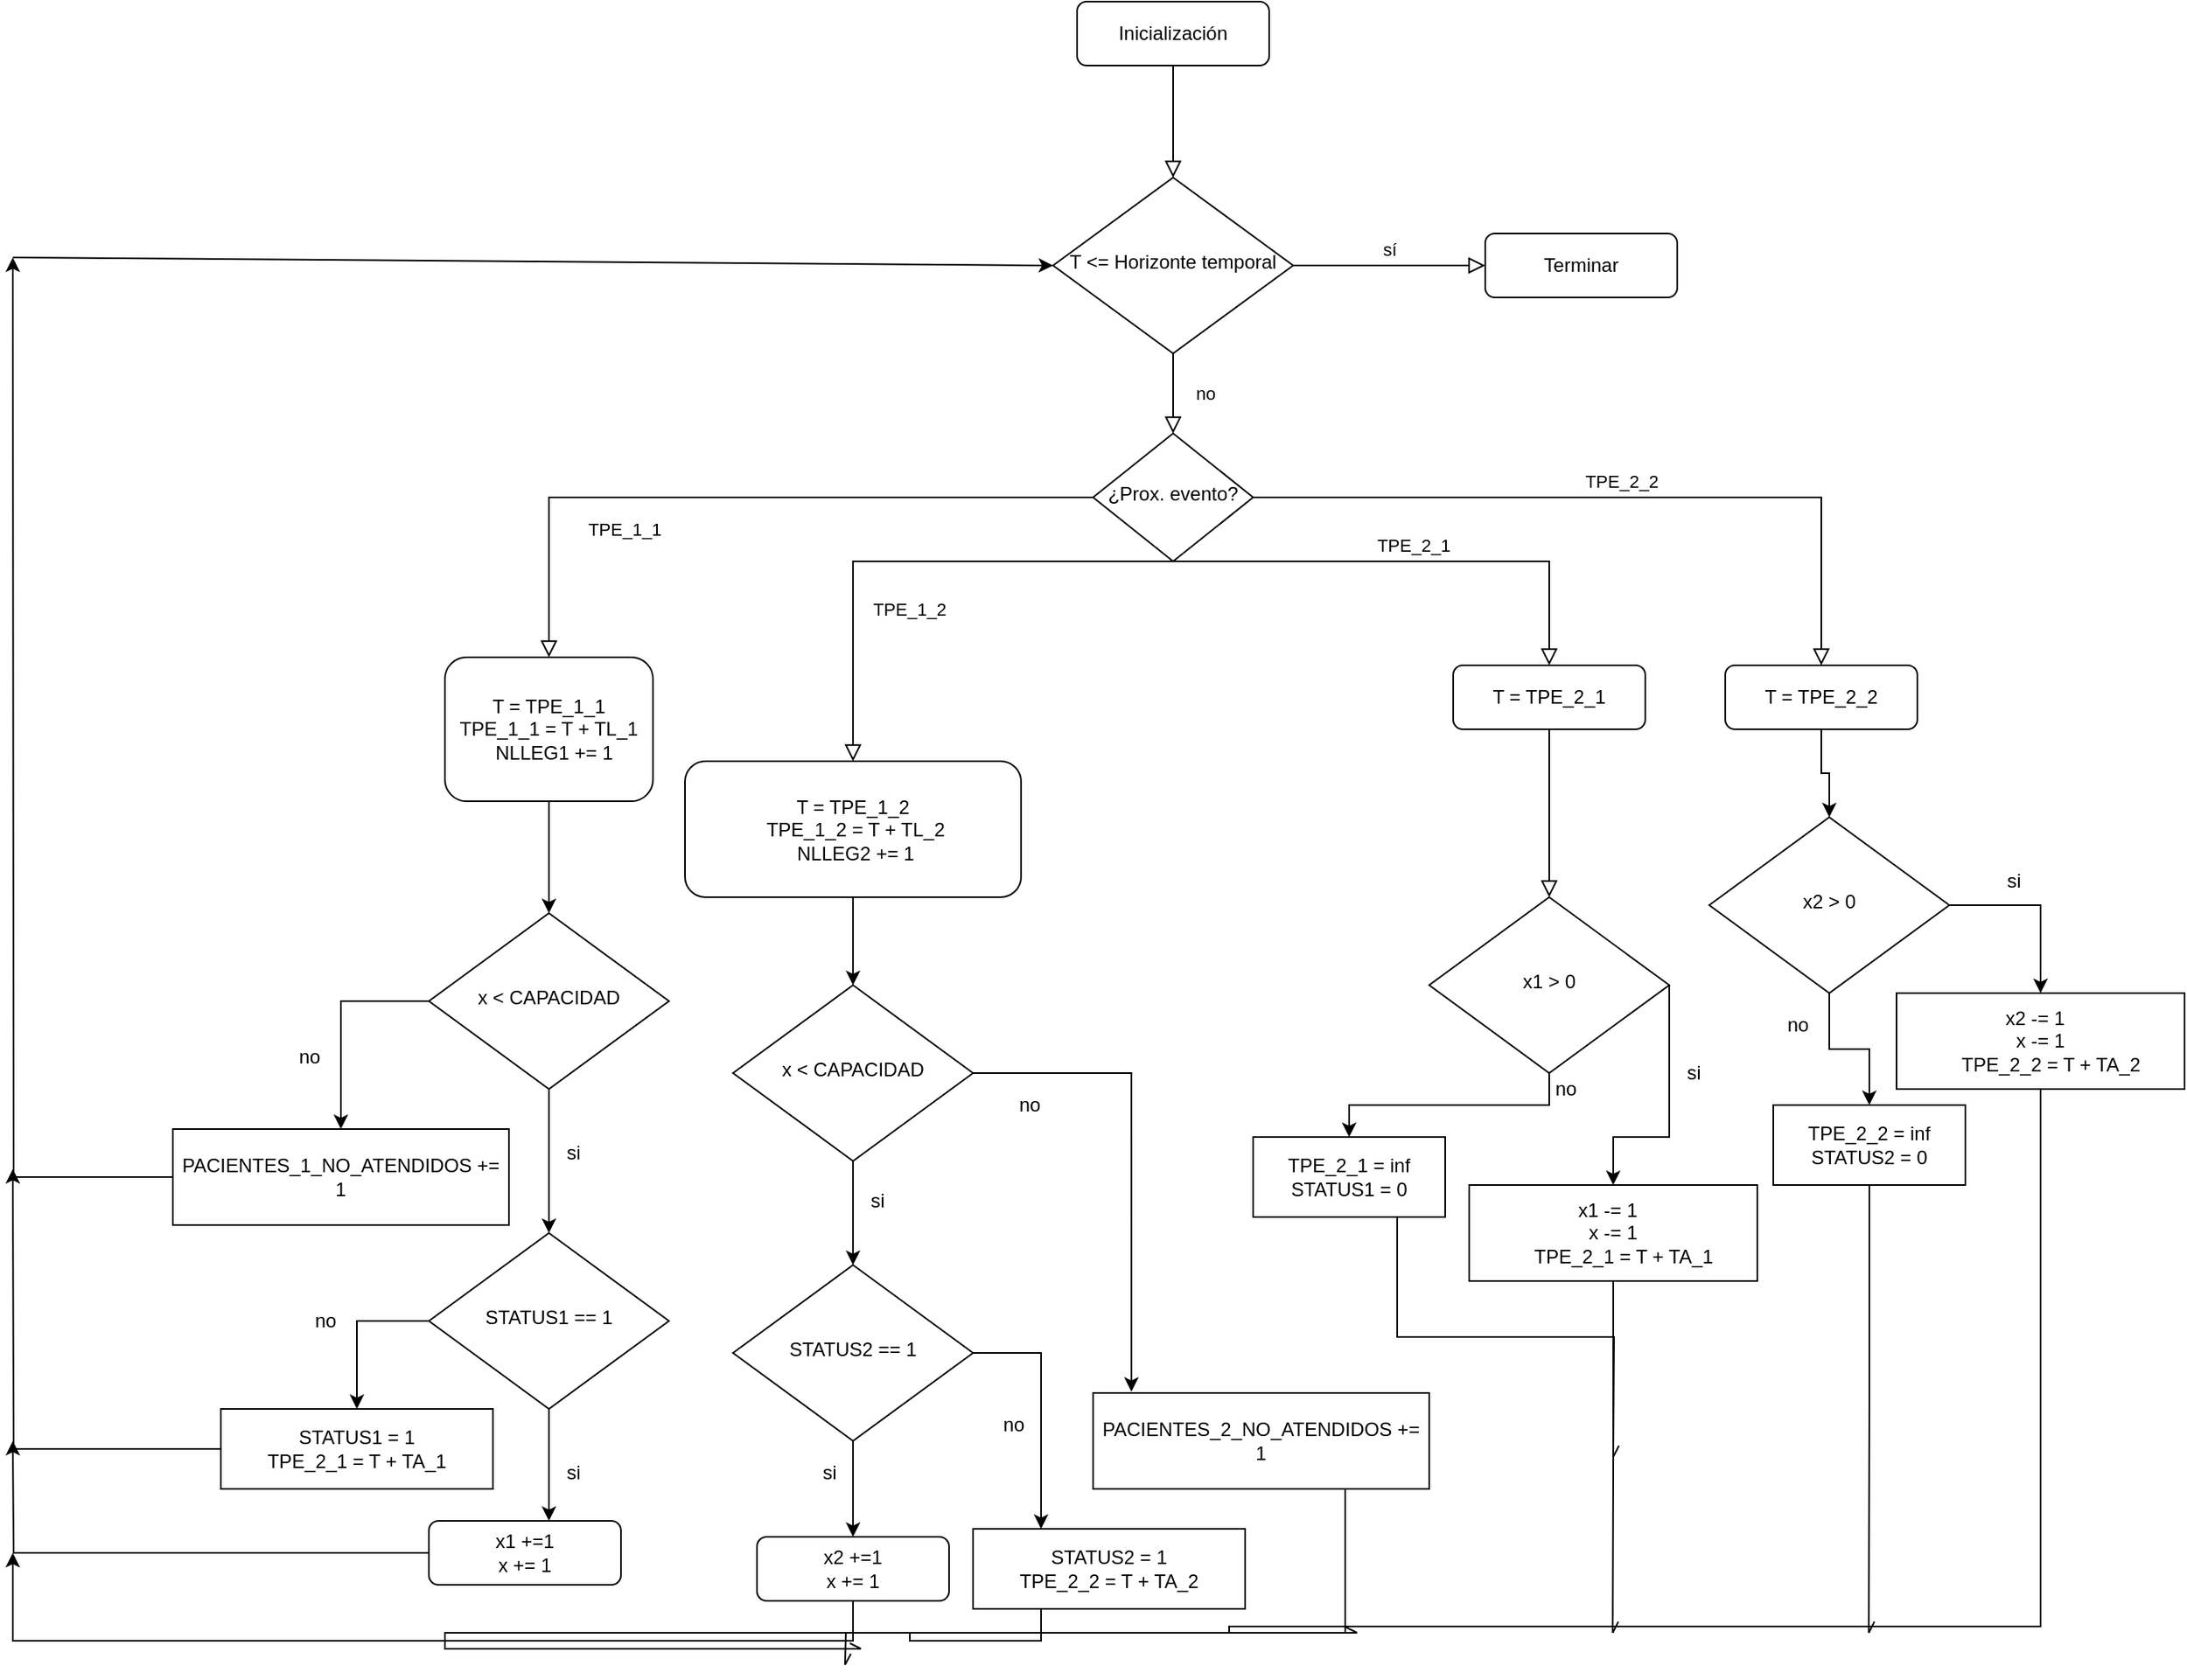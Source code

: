 <mxfile version="13.7.1" type="github">
  <diagram id="C5RBs43oDa-KdzZeNtuy" name="Page-1">
    <mxGraphModel dx="2310" dy="829" grid="1" gridSize="10" guides="1" tooltips="1" connect="1" arrows="1" fold="1" page="1" pageScale="1" pageWidth="827" pageHeight="1169" math="0" shadow="0">
      <root>
        <mxCell id="WIyWlLk6GJQsqaUBKTNV-0" />
        <mxCell id="WIyWlLk6GJQsqaUBKTNV-1" parent="WIyWlLk6GJQsqaUBKTNV-0" />
        <mxCell id="WIyWlLk6GJQsqaUBKTNV-2" value="" style="rounded=0;html=1;jettySize=auto;orthogonalLoop=1;fontSize=11;endArrow=block;endFill=0;endSize=8;strokeWidth=1;shadow=0;labelBackgroundColor=none;edgeStyle=orthogonalEdgeStyle;" parent="WIyWlLk6GJQsqaUBKTNV-1" source="WIyWlLk6GJQsqaUBKTNV-3" target="WIyWlLk6GJQsqaUBKTNV-6" edge="1">
          <mxGeometry relative="1" as="geometry" />
        </mxCell>
        <mxCell id="WIyWlLk6GJQsqaUBKTNV-3" value="Inicialización" style="rounded=1;whiteSpace=wrap;html=1;fontSize=12;glass=0;strokeWidth=1;shadow=0;" parent="WIyWlLk6GJQsqaUBKTNV-1" vertex="1">
          <mxGeometry x="135" y="60" width="120" height="40" as="geometry" />
        </mxCell>
        <mxCell id="WIyWlLk6GJQsqaUBKTNV-4" value="no" style="rounded=0;html=1;jettySize=auto;orthogonalLoop=1;fontSize=11;endArrow=block;endFill=0;endSize=8;strokeWidth=1;shadow=0;labelBackgroundColor=none;edgeStyle=orthogonalEdgeStyle;" parent="WIyWlLk6GJQsqaUBKTNV-1" source="WIyWlLk6GJQsqaUBKTNV-6" target="WIyWlLk6GJQsqaUBKTNV-10" edge="1">
          <mxGeometry y="20" relative="1" as="geometry">
            <mxPoint as="offset" />
          </mxGeometry>
        </mxCell>
        <mxCell id="WIyWlLk6GJQsqaUBKTNV-5" value="sí" style="edgeStyle=orthogonalEdgeStyle;rounded=0;html=1;jettySize=auto;orthogonalLoop=1;fontSize=11;endArrow=block;endFill=0;endSize=8;strokeWidth=1;shadow=0;labelBackgroundColor=none;" parent="WIyWlLk6GJQsqaUBKTNV-1" source="WIyWlLk6GJQsqaUBKTNV-6" target="WIyWlLk6GJQsqaUBKTNV-7" edge="1">
          <mxGeometry y="10" relative="1" as="geometry">
            <mxPoint as="offset" />
          </mxGeometry>
        </mxCell>
        <mxCell id="WIyWlLk6GJQsqaUBKTNV-6" value="T &amp;lt;= Horizonte temporal" style="rhombus;whiteSpace=wrap;html=1;shadow=0;fontFamily=Helvetica;fontSize=12;align=center;strokeWidth=1;spacing=6;spacingTop=-4;" parent="WIyWlLk6GJQsqaUBKTNV-1" vertex="1">
          <mxGeometry x="120" y="170" width="150" height="110" as="geometry" />
        </mxCell>
        <mxCell id="WIyWlLk6GJQsqaUBKTNV-7" value="Terminar" style="rounded=1;whiteSpace=wrap;html=1;fontSize=12;glass=0;strokeWidth=1;shadow=0;" parent="WIyWlLk6GJQsqaUBKTNV-1" vertex="1">
          <mxGeometry x="390" y="205" width="120" height="40" as="geometry" />
        </mxCell>
        <mxCell id="WIyWlLk6GJQsqaUBKTNV-8" value="TPE_1_1" style="rounded=0;html=1;jettySize=auto;orthogonalLoop=1;fontSize=11;endArrow=block;endFill=0;endSize=8;strokeWidth=1;shadow=0;labelBackgroundColor=none;edgeStyle=orthogonalEdgeStyle;" parent="WIyWlLk6GJQsqaUBKTNV-1" source="WIyWlLk6GJQsqaUBKTNV-10" target="WIyWlLk6GJQsqaUBKTNV-11" edge="1">
          <mxGeometry x="0.333" y="20" relative="1" as="geometry">
            <mxPoint as="offset" />
          </mxGeometry>
        </mxCell>
        <mxCell id="WIyWlLk6GJQsqaUBKTNV-9" value="TPE_2_2" style="edgeStyle=orthogonalEdgeStyle;rounded=0;html=1;jettySize=auto;orthogonalLoop=1;fontSize=11;endArrow=block;endFill=0;endSize=8;strokeWidth=1;shadow=0;labelBackgroundColor=none;" parent="WIyWlLk6GJQsqaUBKTNV-1" source="WIyWlLk6GJQsqaUBKTNV-10" target="WIyWlLk6GJQsqaUBKTNV-12" edge="1">
          <mxGeometry y="10" relative="1" as="geometry">
            <mxPoint as="offset" />
          </mxGeometry>
        </mxCell>
        <mxCell id="WIyWlLk6GJQsqaUBKTNV-10" value="¿Prox. evento?" style="rhombus;whiteSpace=wrap;html=1;shadow=0;fontFamily=Helvetica;fontSize=12;align=center;strokeWidth=1;spacing=6;spacingTop=-4;" parent="WIyWlLk6GJQsqaUBKTNV-1" vertex="1">
          <mxGeometry x="145" y="330" width="100" height="80" as="geometry" />
        </mxCell>
        <mxCell id="gjDzlyAbSF0-AVPSgwuK-42" style="edgeStyle=orthogonalEdgeStyle;rounded=0;orthogonalLoop=1;jettySize=auto;html=1;exitX=0.5;exitY=1;exitDx=0;exitDy=0;entryX=0.5;entryY=0;entryDx=0;entryDy=0;" edge="1" parent="WIyWlLk6GJQsqaUBKTNV-1" source="WIyWlLk6GJQsqaUBKTNV-11" target="gjDzlyAbSF0-AVPSgwuK-43">
          <mxGeometry relative="1" as="geometry">
            <mxPoint x="-325" y="620" as="targetPoint" />
          </mxGeometry>
        </mxCell>
        <mxCell id="WIyWlLk6GJQsqaUBKTNV-11" value="&lt;div&gt;T = TPE_1_1&lt;/div&gt;&lt;div&gt;TPE_1_1 = T + TL_1&lt;/div&gt;&lt;div&gt;&amp;nbsp; NLLEG1 += 1&lt;/div&gt;" style="rounded=1;whiteSpace=wrap;html=1;fontSize=12;glass=0;strokeWidth=1;shadow=0;" parent="WIyWlLk6GJQsqaUBKTNV-1" vertex="1">
          <mxGeometry x="-260" y="470" width="130" height="90" as="geometry" />
        </mxCell>
        <mxCell id="gjDzlyAbSF0-AVPSgwuK-17" style="edgeStyle=orthogonalEdgeStyle;rounded=0;orthogonalLoop=1;jettySize=auto;html=1;exitX=0.5;exitY=1;exitDx=0;exitDy=0;entryX=0.5;entryY=0;entryDx=0;entryDy=0;" edge="1" parent="WIyWlLk6GJQsqaUBKTNV-1" source="WIyWlLk6GJQsqaUBKTNV-12" target="gjDzlyAbSF0-AVPSgwuK-18">
          <mxGeometry relative="1" as="geometry">
            <mxPoint x="670" y="570" as="targetPoint" />
          </mxGeometry>
        </mxCell>
        <mxCell id="WIyWlLk6GJQsqaUBKTNV-12" value="T = TPE_2_2" style="rounded=1;whiteSpace=wrap;html=1;fontSize=12;glass=0;strokeWidth=1;shadow=0;" parent="WIyWlLk6GJQsqaUBKTNV-1" vertex="1">
          <mxGeometry x="540" y="475" width="120" height="40" as="geometry" />
        </mxCell>
        <mxCell id="gjDzlyAbSF0-AVPSgwuK-0" value="T = TPE_2_1" style="rounded=1;whiteSpace=wrap;html=1;fontSize=12;glass=0;strokeWidth=1;shadow=0;" vertex="1" parent="WIyWlLk6GJQsqaUBKTNV-1">
          <mxGeometry x="370" y="475" width="120" height="40" as="geometry" />
        </mxCell>
        <mxCell id="gjDzlyAbSF0-AVPSgwuK-1" value="TPE_2_1" style="edgeStyle=orthogonalEdgeStyle;rounded=0;html=1;jettySize=auto;orthogonalLoop=1;fontSize=11;endArrow=block;endFill=0;endSize=8;strokeWidth=1;shadow=0;labelBackgroundColor=none;entryX=0.5;entryY=0;entryDx=0;entryDy=0;exitX=0.5;exitY=1;exitDx=0;exitDy=0;" edge="1" parent="WIyWlLk6GJQsqaUBKTNV-1" source="WIyWlLk6GJQsqaUBKTNV-10" target="gjDzlyAbSF0-AVPSgwuK-0">
          <mxGeometry y="10" relative="1" as="geometry">
            <mxPoint as="offset" />
            <mxPoint x="255" y="380" as="sourcePoint" />
            <mxPoint x="1210" y="500" as="targetPoint" />
            <Array as="points">
              <mxPoint x="430" y="410" />
            </Array>
          </mxGeometry>
        </mxCell>
        <mxCell id="gjDzlyAbSF0-AVPSgwuK-27" style="edgeStyle=orthogonalEdgeStyle;rounded=0;orthogonalLoop=1;jettySize=auto;html=1;exitX=0.5;exitY=1;exitDx=0;exitDy=0;entryX=0.5;entryY=0;entryDx=0;entryDy=0;" edge="1" parent="WIyWlLk6GJQsqaUBKTNV-1" source="gjDzlyAbSF0-AVPSgwuK-3" target="gjDzlyAbSF0-AVPSgwuK-28">
          <mxGeometry relative="1" as="geometry">
            <mxPoint x="-5" y="670" as="targetPoint" />
          </mxGeometry>
        </mxCell>
        <mxCell id="gjDzlyAbSF0-AVPSgwuK-3" value="&lt;div&gt;T = TPE_1_2&lt;/div&gt;&lt;div&gt;&amp;nbsp;TPE_1_2 = T + TL_2&lt;/div&gt;&lt;div&gt;&amp;nbsp;NLLEG2 += 1&lt;/div&gt;" style="rounded=1;whiteSpace=wrap;html=1;fontSize=12;glass=0;strokeWidth=1;shadow=0;" vertex="1" parent="WIyWlLk6GJQsqaUBKTNV-1">
          <mxGeometry x="-110" y="535" width="210" height="85" as="geometry" />
        </mxCell>
        <mxCell id="gjDzlyAbSF0-AVPSgwuK-5" value="TPE_1_2" style="rounded=0;html=1;jettySize=auto;orthogonalLoop=1;fontSize=11;endArrow=block;endFill=0;endSize=8;strokeWidth=1;shadow=0;labelBackgroundColor=none;edgeStyle=orthogonalEdgeStyle;exitX=0.5;exitY=1;exitDx=0;exitDy=0;entryX=0.5;entryY=0;entryDx=0;entryDy=0;" edge="1" parent="WIyWlLk6GJQsqaUBKTNV-1" source="WIyWlLk6GJQsqaUBKTNV-10" target="gjDzlyAbSF0-AVPSgwuK-3">
          <mxGeometry x="0.015" y="30" relative="1" as="geometry">
            <mxPoint as="offset" />
            <mxPoint x="155.0" y="380" as="sourcePoint" />
            <mxPoint x="-180" y="475" as="targetPoint" />
            <Array as="points">
              <mxPoint x="-5" y="410" />
            </Array>
          </mxGeometry>
        </mxCell>
        <mxCell id="gjDzlyAbSF0-AVPSgwuK-7" value="" style="rounded=0;html=1;jettySize=auto;orthogonalLoop=1;fontSize=11;endArrow=block;endFill=0;endSize=8;strokeWidth=1;shadow=0;labelBackgroundColor=none;edgeStyle=orthogonalEdgeStyle;exitX=0.5;exitY=1;exitDx=0;exitDy=0;" edge="1" parent="WIyWlLk6GJQsqaUBKTNV-1" source="gjDzlyAbSF0-AVPSgwuK-0">
          <mxGeometry relative="1" as="geometry">
            <mxPoint x="429.66" y="530" as="sourcePoint" />
            <mxPoint x="430" y="620" as="targetPoint" />
          </mxGeometry>
        </mxCell>
        <mxCell id="gjDzlyAbSF0-AVPSgwuK-9" style="edgeStyle=orthogonalEdgeStyle;rounded=0;orthogonalLoop=1;jettySize=auto;html=1;exitX=1;exitY=0.5;exitDx=0;exitDy=0;entryX=0.5;entryY=0;entryDx=0;entryDy=0;" edge="1" parent="WIyWlLk6GJQsqaUBKTNV-1" source="gjDzlyAbSF0-AVPSgwuK-8" target="gjDzlyAbSF0-AVPSgwuK-15">
          <mxGeometry relative="1" as="geometry">
            <mxPoint x="590" y="675" as="targetPoint" />
            <Array as="points">
              <mxPoint x="505" y="770" />
            </Array>
          </mxGeometry>
        </mxCell>
        <mxCell id="gjDzlyAbSF0-AVPSgwuK-12" style="edgeStyle=orthogonalEdgeStyle;rounded=0;orthogonalLoop=1;jettySize=auto;html=1;exitX=0.5;exitY=1;exitDx=0;exitDy=0;entryX=0.5;entryY=0;entryDx=0;entryDy=0;" edge="1" parent="WIyWlLk6GJQsqaUBKTNV-1" source="gjDzlyAbSF0-AVPSgwuK-8" target="gjDzlyAbSF0-AVPSgwuK-16">
          <mxGeometry relative="1" as="geometry">
            <mxPoint x="429.647" y="760" as="targetPoint" />
          </mxGeometry>
        </mxCell>
        <mxCell id="gjDzlyAbSF0-AVPSgwuK-8" value="x1 &amp;gt; 0" style="rhombus;whiteSpace=wrap;html=1;shadow=0;fontFamily=Helvetica;fontSize=12;align=center;strokeWidth=1;spacing=6;spacingTop=-4;" vertex="1" parent="WIyWlLk6GJQsqaUBKTNV-1">
          <mxGeometry x="355" y="620" width="150" height="110" as="geometry" />
        </mxCell>
        <mxCell id="gjDzlyAbSF0-AVPSgwuK-11" value="si" style="text;html=1;align=center;verticalAlign=middle;resizable=0;points=[];autosize=1;" vertex="1" parent="WIyWlLk6GJQsqaUBKTNV-1">
          <mxGeometry x="510" y="720" width="20" height="20" as="geometry" />
        </mxCell>
        <mxCell id="gjDzlyAbSF0-AVPSgwuK-14" value="no" style="text;html=1;align=center;verticalAlign=middle;resizable=0;points=[];autosize=1;" vertex="1" parent="WIyWlLk6GJQsqaUBKTNV-1">
          <mxGeometry x="425" y="730" width="30" height="20" as="geometry" />
        </mxCell>
        <mxCell id="gjDzlyAbSF0-AVPSgwuK-69" style="edgeStyle=orthogonalEdgeStyle;rounded=0;orthogonalLoop=1;jettySize=auto;html=1;exitX=0.5;exitY=1;exitDx=0;exitDy=0;endArrow=openAsync;endFill=0;" edge="1" parent="WIyWlLk6GJQsqaUBKTNV-1" source="gjDzlyAbSF0-AVPSgwuK-15">
          <mxGeometry relative="1" as="geometry">
            <mxPoint x="469.667" y="1080" as="targetPoint" />
          </mxGeometry>
        </mxCell>
        <mxCell id="gjDzlyAbSF0-AVPSgwuK-15" value="&lt;div&gt;x1 -= 1&amp;nbsp;&amp;nbsp;&lt;/div&gt;&lt;div&gt;&amp;nbsp; &amp;nbsp; &amp;nbsp; x -= 1&lt;span&gt;&amp;nbsp; &amp;nbsp; &amp;nbsp;&amp;nbsp;&lt;/span&gt;&lt;/div&gt;&lt;div&gt;&amp;nbsp; &amp;nbsp; TPE_2_1 = T + TA_1&lt;/div&gt;" style="rounded=0;whiteSpace=wrap;html=1;" vertex="1" parent="WIyWlLk6GJQsqaUBKTNV-1">
          <mxGeometry x="380" y="800" width="180" height="60" as="geometry" />
        </mxCell>
        <mxCell id="gjDzlyAbSF0-AVPSgwuK-70" style="edgeStyle=orthogonalEdgeStyle;rounded=0;orthogonalLoop=1;jettySize=auto;html=1;exitX=0.75;exitY=1;exitDx=0;exitDy=0;endArrow=openAsync;endFill=0;" edge="1" parent="WIyWlLk6GJQsqaUBKTNV-1" source="gjDzlyAbSF0-AVPSgwuK-16">
          <mxGeometry relative="1" as="geometry">
            <mxPoint x="470" y="970" as="targetPoint" />
          </mxGeometry>
        </mxCell>
        <mxCell id="gjDzlyAbSF0-AVPSgwuK-16" value="&lt;div&gt;TPE_2_1 = inf&lt;/div&gt;&lt;div&gt;STATUS1 = 0&lt;/div&gt;" style="rounded=0;whiteSpace=wrap;html=1;" vertex="1" parent="WIyWlLk6GJQsqaUBKTNV-1">
          <mxGeometry x="245" y="770" width="120" height="50" as="geometry" />
        </mxCell>
        <mxCell id="gjDzlyAbSF0-AVPSgwuK-21" style="edgeStyle=orthogonalEdgeStyle;rounded=0;orthogonalLoop=1;jettySize=auto;html=1;exitX=0.5;exitY=1;exitDx=0;exitDy=0;entryX=0.5;entryY=0;entryDx=0;entryDy=0;" edge="1" parent="WIyWlLk6GJQsqaUBKTNV-1" source="gjDzlyAbSF0-AVPSgwuK-18" target="gjDzlyAbSF0-AVPSgwuK-22">
          <mxGeometry relative="1" as="geometry">
            <mxPoint x="670" y="750" as="targetPoint" />
          </mxGeometry>
        </mxCell>
        <mxCell id="gjDzlyAbSF0-AVPSgwuK-23" style="edgeStyle=orthogonalEdgeStyle;rounded=0;orthogonalLoop=1;jettySize=auto;html=1;exitX=1;exitY=0.5;exitDx=0;exitDy=0;entryX=0.5;entryY=0;entryDx=0;entryDy=0;" edge="1" parent="WIyWlLk6GJQsqaUBKTNV-1" source="gjDzlyAbSF0-AVPSgwuK-18" target="gjDzlyAbSF0-AVPSgwuK-24">
          <mxGeometry relative="1" as="geometry">
            <mxPoint x="800" y="625" as="targetPoint" />
          </mxGeometry>
        </mxCell>
        <mxCell id="gjDzlyAbSF0-AVPSgwuK-18" value="x2 &amp;gt; 0" style="rhombus;whiteSpace=wrap;html=1;shadow=0;fontFamily=Helvetica;fontSize=12;align=center;strokeWidth=1;spacing=6;spacingTop=-4;" vertex="1" parent="WIyWlLk6GJQsqaUBKTNV-1">
          <mxGeometry x="530" y="570" width="150" height="110" as="geometry" />
        </mxCell>
        <mxCell id="gjDzlyAbSF0-AVPSgwuK-68" style="edgeStyle=orthogonalEdgeStyle;rounded=0;orthogonalLoop=1;jettySize=auto;html=1;exitX=0.5;exitY=1;exitDx=0;exitDy=0;endArrow=openAsync;endFill=0;" edge="1" parent="WIyWlLk6GJQsqaUBKTNV-1" source="gjDzlyAbSF0-AVPSgwuK-22">
          <mxGeometry relative="1" as="geometry">
            <mxPoint x="629.667" y="1080" as="targetPoint" />
          </mxGeometry>
        </mxCell>
        <mxCell id="gjDzlyAbSF0-AVPSgwuK-22" value="&lt;div&gt;TPE_2_2 = inf&lt;/div&gt;&lt;div&gt;STATUS2 = 0&lt;/div&gt;" style="rounded=0;whiteSpace=wrap;html=1;" vertex="1" parent="WIyWlLk6GJQsqaUBKTNV-1">
          <mxGeometry x="570" y="750" width="120" height="50" as="geometry" />
        </mxCell>
        <mxCell id="gjDzlyAbSF0-AVPSgwuK-67" style="edgeStyle=orthogonalEdgeStyle;rounded=0;orthogonalLoop=1;jettySize=auto;html=1;exitX=0.5;exitY=1;exitDx=0;exitDy=0;endArrow=openAsync;endFill=0;" edge="1" parent="WIyWlLk6GJQsqaUBKTNV-1" source="gjDzlyAbSF0-AVPSgwuK-24">
          <mxGeometry relative="1" as="geometry">
            <mxPoint x="310" y="1080" as="targetPoint" />
            <Array as="points">
              <mxPoint x="737" y="1076" />
              <mxPoint x="230" y="1076" />
              <mxPoint x="230" y="1080" />
            </Array>
          </mxGeometry>
        </mxCell>
        <mxCell id="gjDzlyAbSF0-AVPSgwuK-24" value="&lt;div&gt;x2 -= 1&amp;nbsp;&amp;nbsp;&lt;/div&gt;&lt;div&gt;&amp;nbsp; &amp;nbsp; &amp;nbsp; x -= 1&lt;span&gt;&amp;nbsp; &amp;nbsp; &amp;nbsp;&amp;nbsp;&lt;/span&gt;&lt;/div&gt;&lt;div&gt;&amp;nbsp; &amp;nbsp; TPE_2_2 = T + TA_2&lt;/div&gt;" style="rounded=0;whiteSpace=wrap;html=1;" vertex="1" parent="WIyWlLk6GJQsqaUBKTNV-1">
          <mxGeometry x="647" y="680" width="180" height="60" as="geometry" />
        </mxCell>
        <mxCell id="gjDzlyAbSF0-AVPSgwuK-25" value="no" style="text;html=1;align=center;verticalAlign=middle;resizable=0;points=[];autosize=1;" vertex="1" parent="WIyWlLk6GJQsqaUBKTNV-1">
          <mxGeometry x="570" y="690" width="30" height="20" as="geometry" />
        </mxCell>
        <mxCell id="gjDzlyAbSF0-AVPSgwuK-26" value="si" style="text;html=1;align=center;verticalAlign=middle;resizable=0;points=[];autosize=1;" vertex="1" parent="WIyWlLk6GJQsqaUBKTNV-1">
          <mxGeometry x="710" y="600" width="20" height="20" as="geometry" />
        </mxCell>
        <mxCell id="gjDzlyAbSF0-AVPSgwuK-29" style="edgeStyle=orthogonalEdgeStyle;rounded=0;orthogonalLoop=1;jettySize=auto;html=1;exitX=0.5;exitY=1;exitDx=0;exitDy=0;entryX=0.5;entryY=0;entryDx=0;entryDy=0;" edge="1" parent="WIyWlLk6GJQsqaUBKTNV-1" source="gjDzlyAbSF0-AVPSgwuK-28" target="gjDzlyAbSF0-AVPSgwuK-30">
          <mxGeometry relative="1" as="geometry">
            <mxPoint x="-5" y="840" as="targetPoint" />
          </mxGeometry>
        </mxCell>
        <mxCell id="gjDzlyAbSF0-AVPSgwuK-38" style="edgeStyle=orthogonalEdgeStyle;rounded=0;orthogonalLoop=1;jettySize=auto;html=1;exitX=1;exitY=0.5;exitDx=0;exitDy=0;entryX=0.114;entryY=-0.013;entryDx=0;entryDy=0;entryPerimeter=0;" edge="1" parent="WIyWlLk6GJQsqaUBKTNV-1" source="gjDzlyAbSF0-AVPSgwuK-28" target="gjDzlyAbSF0-AVPSgwuK-39">
          <mxGeometry relative="1" as="geometry">
            <mxPoint x="120" y="690" as="targetPoint" />
          </mxGeometry>
        </mxCell>
        <mxCell id="gjDzlyAbSF0-AVPSgwuK-28" value="x &amp;lt; CAPACIDAD" style="rhombus;whiteSpace=wrap;html=1;shadow=0;fontFamily=Helvetica;fontSize=12;align=center;strokeWidth=1;spacing=6;spacingTop=-4;" vertex="1" parent="WIyWlLk6GJQsqaUBKTNV-1">
          <mxGeometry x="-80" y="675" width="150" height="110" as="geometry" />
        </mxCell>
        <mxCell id="gjDzlyAbSF0-AVPSgwuK-31" style="edgeStyle=orthogonalEdgeStyle;rounded=0;orthogonalLoop=1;jettySize=auto;html=1;exitX=0.5;exitY=1;exitDx=0;exitDy=0;" edge="1" parent="WIyWlLk6GJQsqaUBKTNV-1" source="gjDzlyAbSF0-AVPSgwuK-30">
          <mxGeometry relative="1" as="geometry">
            <mxPoint x="-5" y="1020" as="targetPoint" />
          </mxGeometry>
        </mxCell>
        <mxCell id="gjDzlyAbSF0-AVPSgwuK-32" style="edgeStyle=orthogonalEdgeStyle;rounded=0;orthogonalLoop=1;jettySize=auto;html=1;exitX=1;exitY=0.5;exitDx=0;exitDy=0;entryX=0.25;entryY=0;entryDx=0;entryDy=0;" edge="1" parent="WIyWlLk6GJQsqaUBKTNV-1" source="gjDzlyAbSF0-AVPSgwuK-30" target="gjDzlyAbSF0-AVPSgwuK-37">
          <mxGeometry relative="1" as="geometry">
            <mxPoint x="120" y="980" as="targetPoint" />
          </mxGeometry>
        </mxCell>
        <mxCell id="gjDzlyAbSF0-AVPSgwuK-30" value="STATUS2 == 1" style="rhombus;whiteSpace=wrap;html=1;shadow=0;fontFamily=Helvetica;fontSize=12;align=center;strokeWidth=1;spacing=6;spacingTop=-4;" vertex="1" parent="WIyWlLk6GJQsqaUBKTNV-1">
          <mxGeometry x="-80" y="850" width="150" height="110" as="geometry" />
        </mxCell>
        <mxCell id="gjDzlyAbSF0-AVPSgwuK-33" value="si" style="text;html=1;align=center;verticalAlign=middle;resizable=0;points=[];autosize=1;" vertex="1" parent="WIyWlLk6GJQsqaUBKTNV-1">
          <mxGeometry y="800" width="20" height="20" as="geometry" />
        </mxCell>
        <mxCell id="gjDzlyAbSF0-AVPSgwuK-34" value="si" style="text;html=1;align=center;verticalAlign=middle;resizable=0;points=[];autosize=1;" vertex="1" parent="WIyWlLk6GJQsqaUBKTNV-1">
          <mxGeometry x="-30" y="970" width="20" height="20" as="geometry" />
        </mxCell>
        <mxCell id="gjDzlyAbSF0-AVPSgwuK-61" style="edgeStyle=orthogonalEdgeStyle;rounded=0;orthogonalLoop=1;jettySize=auto;html=1;exitX=0.5;exitY=1;exitDx=0;exitDy=0;" edge="1" parent="WIyWlLk6GJQsqaUBKTNV-1" source="gjDzlyAbSF0-AVPSgwuK-35">
          <mxGeometry relative="1" as="geometry">
            <mxPoint x="-530" y="1030" as="targetPoint" />
            <Array as="points">
              <mxPoint x="-5" y="1085" />
              <mxPoint x="-530" y="1085" />
            </Array>
          </mxGeometry>
        </mxCell>
        <mxCell id="gjDzlyAbSF0-AVPSgwuK-35" value="x2 +=1&lt;br&gt;x += 1" style="rounded=1;whiteSpace=wrap;html=1;fontSize=12;glass=0;strokeWidth=1;shadow=0;" vertex="1" parent="WIyWlLk6GJQsqaUBKTNV-1">
          <mxGeometry x="-65" y="1020" width="120" height="40" as="geometry" />
        </mxCell>
        <mxCell id="gjDzlyAbSF0-AVPSgwuK-65" style="edgeStyle=orthogonalEdgeStyle;rounded=0;orthogonalLoop=1;jettySize=auto;html=1;exitX=0.25;exitY=1;exitDx=0;exitDy=0;endArrow=openAsync;endFill=0;" edge="1" parent="WIyWlLk6GJQsqaUBKTNV-1" source="gjDzlyAbSF0-AVPSgwuK-37">
          <mxGeometry relative="1" as="geometry">
            <mxPoint x="-10" y="1100" as="targetPoint" />
          </mxGeometry>
        </mxCell>
        <mxCell id="gjDzlyAbSF0-AVPSgwuK-37" value="&lt;div&gt;STATUS2 = 1&lt;/div&gt;&lt;div&gt;TPE_2_2 = T + TA_2&lt;/div&gt;" style="rounded=0;whiteSpace=wrap;html=1;" vertex="1" parent="WIyWlLk6GJQsqaUBKTNV-1">
          <mxGeometry x="70" y="1015" width="170" height="50" as="geometry" />
        </mxCell>
        <mxCell id="gjDzlyAbSF0-AVPSgwuK-66" style="edgeStyle=orthogonalEdgeStyle;rounded=0;orthogonalLoop=1;jettySize=auto;html=1;exitX=0.75;exitY=1;exitDx=0;exitDy=0;endArrow=openAsync;endFill=0;" edge="1" parent="WIyWlLk6GJQsqaUBKTNV-1" source="gjDzlyAbSF0-AVPSgwuK-39">
          <mxGeometry relative="1" as="geometry">
            <mxPoint y="1090" as="targetPoint" />
            <Array as="points">
              <mxPoint x="303" y="1080" />
              <mxPoint x="-260" y="1080" />
              <mxPoint x="-260" y="1090" />
              <mxPoint x="-10" y="1090" />
            </Array>
          </mxGeometry>
        </mxCell>
        <mxCell id="gjDzlyAbSF0-AVPSgwuK-39" value="PACIENTES_2_NO_ATENDIDOS += 1" style="rounded=0;whiteSpace=wrap;html=1;" vertex="1" parent="WIyWlLk6GJQsqaUBKTNV-1">
          <mxGeometry x="145" y="930" width="210" height="60" as="geometry" />
        </mxCell>
        <mxCell id="gjDzlyAbSF0-AVPSgwuK-40" value="no" style="text;html=1;align=center;verticalAlign=middle;resizable=0;points=[];autosize=1;" vertex="1" parent="WIyWlLk6GJQsqaUBKTNV-1">
          <mxGeometry x="90" y="740" width="30" height="20" as="geometry" />
        </mxCell>
        <mxCell id="gjDzlyAbSF0-AVPSgwuK-41" value="no" style="text;html=1;align=center;verticalAlign=middle;resizable=0;points=[];autosize=1;" vertex="1" parent="WIyWlLk6GJQsqaUBKTNV-1">
          <mxGeometry x="80" y="940" width="30" height="20" as="geometry" />
        </mxCell>
        <mxCell id="gjDzlyAbSF0-AVPSgwuK-44" style="edgeStyle=orthogonalEdgeStyle;rounded=0;orthogonalLoop=1;jettySize=auto;html=1;exitX=0;exitY=0.5;exitDx=0;exitDy=0;entryX=0.5;entryY=0;entryDx=0;entryDy=0;" edge="1" parent="WIyWlLk6GJQsqaUBKTNV-1" source="gjDzlyAbSF0-AVPSgwuK-43" target="gjDzlyAbSF0-AVPSgwuK-45">
          <mxGeometry relative="1" as="geometry">
            <mxPoint x="-450" y="674.471" as="targetPoint" />
          </mxGeometry>
        </mxCell>
        <mxCell id="gjDzlyAbSF0-AVPSgwuK-46" style="edgeStyle=orthogonalEdgeStyle;rounded=0;orthogonalLoop=1;jettySize=auto;html=1;exitX=0.5;exitY=1;exitDx=0;exitDy=0;" edge="1" parent="WIyWlLk6GJQsqaUBKTNV-1" source="gjDzlyAbSF0-AVPSgwuK-43" target="gjDzlyAbSF0-AVPSgwuK-47">
          <mxGeometry relative="1" as="geometry">
            <mxPoint x="-324.471" y="820" as="targetPoint" />
          </mxGeometry>
        </mxCell>
        <mxCell id="gjDzlyAbSF0-AVPSgwuK-43" value="x &amp;lt; CAPACIDAD" style="rhombus;whiteSpace=wrap;html=1;shadow=0;fontFamily=Helvetica;fontSize=12;align=center;strokeWidth=1;spacing=6;spacingTop=-4;" vertex="1" parent="WIyWlLk6GJQsqaUBKTNV-1">
          <mxGeometry x="-270" y="630" width="150" height="110" as="geometry" />
        </mxCell>
        <mxCell id="gjDzlyAbSF0-AVPSgwuK-56" style="edgeStyle=orthogonalEdgeStyle;rounded=0;orthogonalLoop=1;jettySize=auto;html=1;exitX=0;exitY=0.5;exitDx=0;exitDy=0;" edge="1" parent="WIyWlLk6GJQsqaUBKTNV-1" source="gjDzlyAbSF0-AVPSgwuK-45">
          <mxGeometry relative="1" as="geometry">
            <mxPoint x="-530" y="220" as="targetPoint" />
          </mxGeometry>
        </mxCell>
        <mxCell id="gjDzlyAbSF0-AVPSgwuK-45" value="PACIENTES_1_NO_ATENDIDOS += 1" style="rounded=0;whiteSpace=wrap;html=1;" vertex="1" parent="WIyWlLk6GJQsqaUBKTNV-1">
          <mxGeometry x="-430" y="765" width="210" height="60" as="geometry" />
        </mxCell>
        <mxCell id="gjDzlyAbSF0-AVPSgwuK-48" style="edgeStyle=orthogonalEdgeStyle;rounded=0;orthogonalLoop=1;jettySize=auto;html=1;exitX=0;exitY=0.5;exitDx=0;exitDy=0;" edge="1" parent="WIyWlLk6GJQsqaUBKTNV-1" source="gjDzlyAbSF0-AVPSgwuK-47" target="gjDzlyAbSF0-AVPSgwuK-51">
          <mxGeometry relative="1" as="geometry">
            <mxPoint x="-500" y="950" as="targetPoint" />
          </mxGeometry>
        </mxCell>
        <mxCell id="gjDzlyAbSF0-AVPSgwuK-49" style="edgeStyle=orthogonalEdgeStyle;rounded=0;orthogonalLoop=1;jettySize=auto;html=1;exitX=0.5;exitY=1;exitDx=0;exitDy=0;entryX=0.625;entryY=0;entryDx=0;entryDy=0;entryPerimeter=0;" edge="1" parent="WIyWlLk6GJQsqaUBKTNV-1" source="gjDzlyAbSF0-AVPSgwuK-47" target="gjDzlyAbSF0-AVPSgwuK-50">
          <mxGeometry relative="1" as="geometry">
            <mxPoint x="-324.471" y="1000" as="targetPoint" />
          </mxGeometry>
        </mxCell>
        <mxCell id="gjDzlyAbSF0-AVPSgwuK-47" value="STATUS1 == 1" style="rhombus;whiteSpace=wrap;html=1;shadow=0;fontFamily=Helvetica;fontSize=12;align=center;strokeWidth=1;spacing=6;spacingTop=-4;" vertex="1" parent="WIyWlLk6GJQsqaUBKTNV-1">
          <mxGeometry x="-270" y="830" width="150" height="110" as="geometry" />
        </mxCell>
        <mxCell id="gjDzlyAbSF0-AVPSgwuK-60" style="edgeStyle=orthogonalEdgeStyle;rounded=0;orthogonalLoop=1;jettySize=auto;html=1;exitX=0;exitY=0.5;exitDx=0;exitDy=0;" edge="1" parent="WIyWlLk6GJQsqaUBKTNV-1" source="gjDzlyAbSF0-AVPSgwuK-50">
          <mxGeometry relative="1" as="geometry">
            <mxPoint x="-530" y="960" as="targetPoint" />
          </mxGeometry>
        </mxCell>
        <mxCell id="gjDzlyAbSF0-AVPSgwuK-50" value="x1 +=1&lt;br&gt;x += 1" style="rounded=1;whiteSpace=wrap;html=1;fontSize=12;glass=0;strokeWidth=1;shadow=0;" vertex="1" parent="WIyWlLk6GJQsqaUBKTNV-1">
          <mxGeometry x="-270" y="1010" width="120" height="40" as="geometry" />
        </mxCell>
        <mxCell id="gjDzlyAbSF0-AVPSgwuK-59" style="edgeStyle=orthogonalEdgeStyle;rounded=0;orthogonalLoop=1;jettySize=auto;html=1;exitX=0;exitY=0.5;exitDx=0;exitDy=0;" edge="1" parent="WIyWlLk6GJQsqaUBKTNV-1" source="gjDzlyAbSF0-AVPSgwuK-51">
          <mxGeometry relative="1" as="geometry">
            <mxPoint x="-530" y="790" as="targetPoint" />
          </mxGeometry>
        </mxCell>
        <mxCell id="gjDzlyAbSF0-AVPSgwuK-51" value="&lt;div&gt;STATUS1 = 1&lt;/div&gt;&lt;div&gt;TPE_2_1 = T + TA_1&lt;/div&gt;" style="rounded=0;whiteSpace=wrap;html=1;" vertex="1" parent="WIyWlLk6GJQsqaUBKTNV-1">
          <mxGeometry x="-400" y="940" width="170" height="50" as="geometry" />
        </mxCell>
        <mxCell id="gjDzlyAbSF0-AVPSgwuK-52" value="si" style="text;html=1;align=center;verticalAlign=middle;resizable=0;points=[];autosize=1;" vertex="1" parent="WIyWlLk6GJQsqaUBKTNV-1">
          <mxGeometry x="-190" y="970" width="20" height="20" as="geometry" />
        </mxCell>
        <mxCell id="gjDzlyAbSF0-AVPSgwuK-53" value="no" style="text;html=1;align=center;verticalAlign=middle;resizable=0;points=[];autosize=1;" vertex="1" parent="WIyWlLk6GJQsqaUBKTNV-1">
          <mxGeometry x="-350" y="875" width="30" height="20" as="geometry" />
        </mxCell>
        <mxCell id="gjDzlyAbSF0-AVPSgwuK-54" value="no" style="text;html=1;align=center;verticalAlign=middle;resizable=0;points=[];autosize=1;" vertex="1" parent="WIyWlLk6GJQsqaUBKTNV-1">
          <mxGeometry x="-360" y="710" width="30" height="20" as="geometry" />
        </mxCell>
        <mxCell id="gjDzlyAbSF0-AVPSgwuK-55" value="si" style="text;html=1;align=center;verticalAlign=middle;resizable=0;points=[];autosize=1;" vertex="1" parent="WIyWlLk6GJQsqaUBKTNV-1">
          <mxGeometry x="-190" y="770" width="20" height="20" as="geometry" />
        </mxCell>
        <mxCell id="gjDzlyAbSF0-AVPSgwuK-71" value="" style="endArrow=classic;html=1;entryX=0;entryY=0.5;entryDx=0;entryDy=0;" edge="1" parent="WIyWlLk6GJQsqaUBKTNV-1" target="WIyWlLk6GJQsqaUBKTNV-6">
          <mxGeometry width="50" height="50" relative="1" as="geometry">
            <mxPoint x="-530" y="220" as="sourcePoint" />
            <mxPoint x="-120" y="260" as="targetPoint" />
          </mxGeometry>
        </mxCell>
      </root>
    </mxGraphModel>
  </diagram>
</mxfile>
